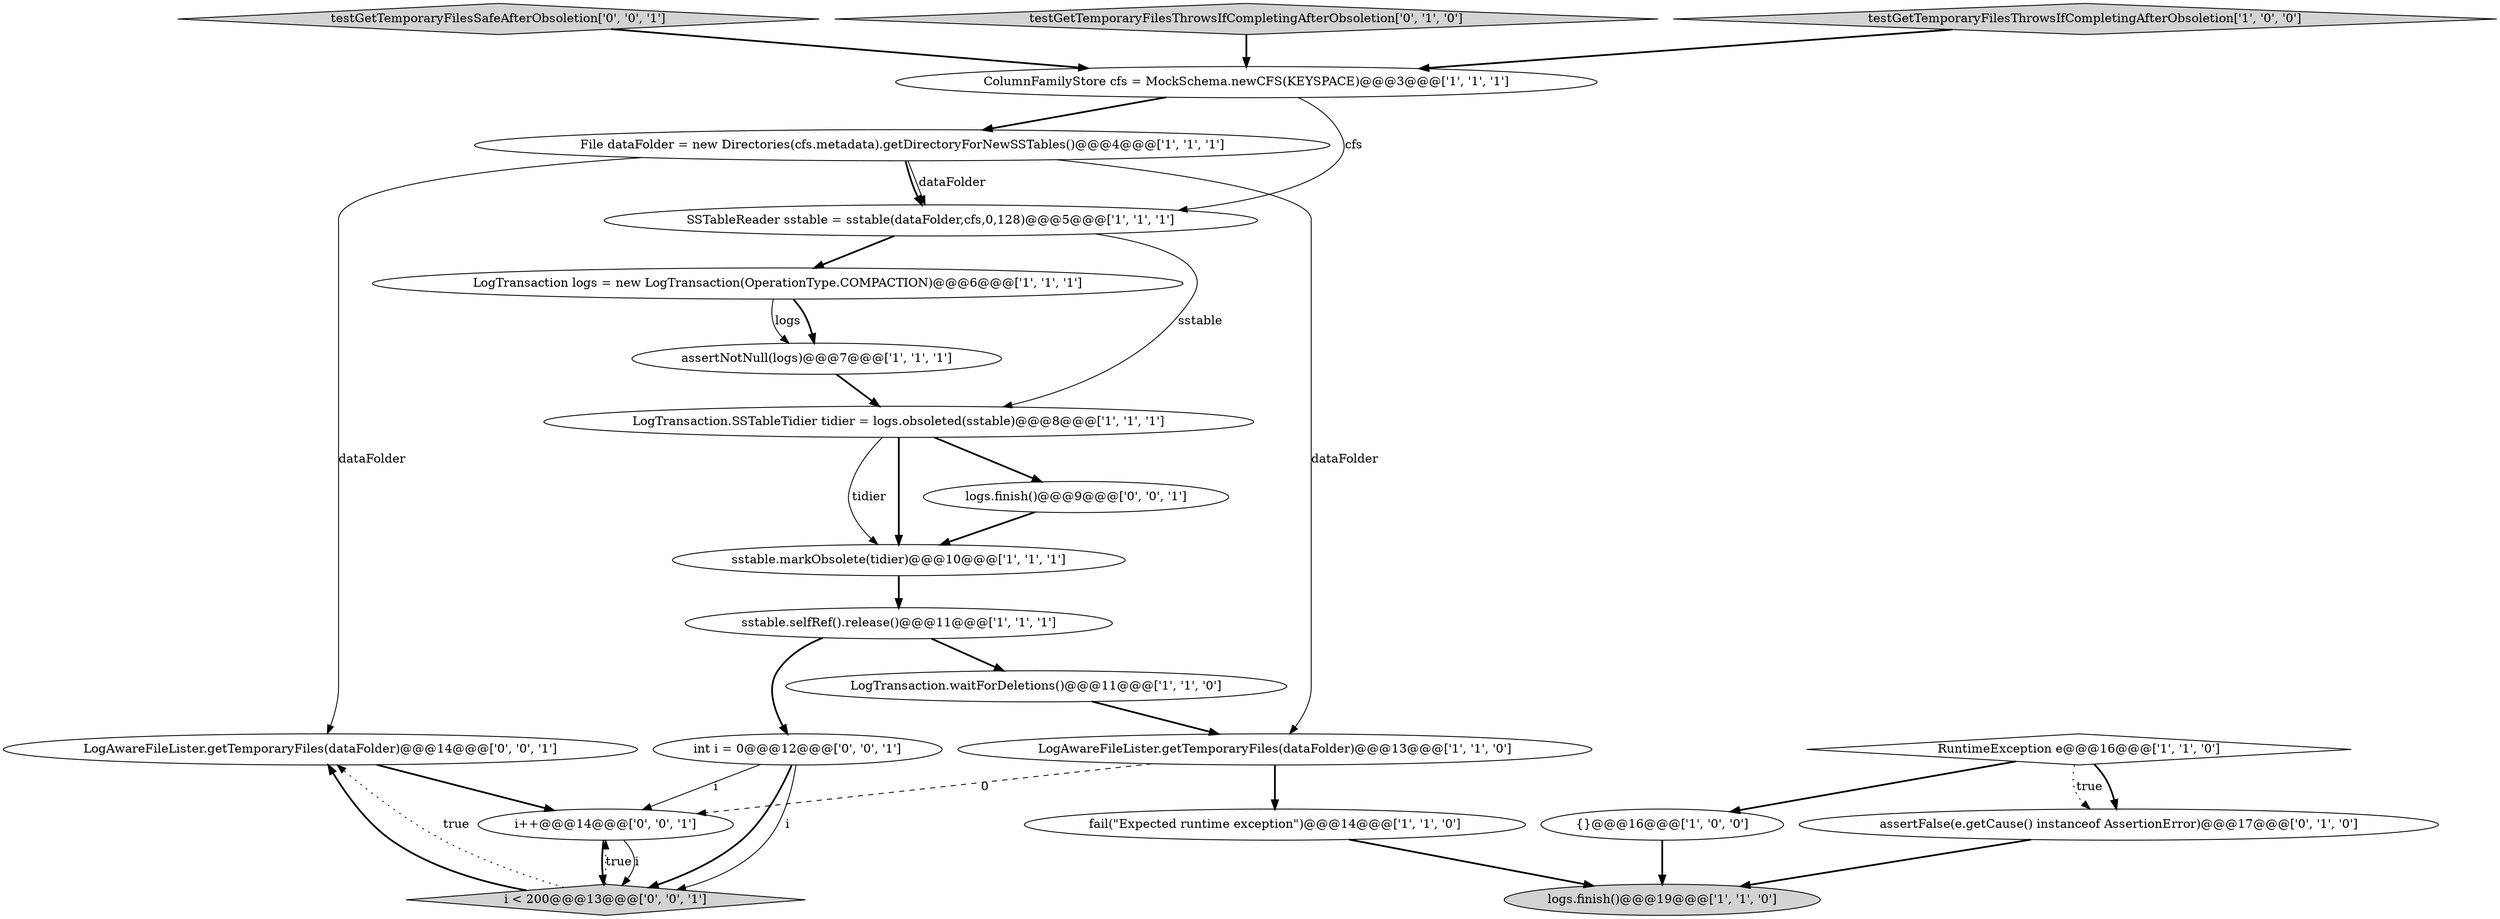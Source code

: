 digraph {
18 [style = filled, label = "testGetTemporaryFilesSafeAfterObsoletion['0', '0', '1']", fillcolor = lightgray, shape = diamond image = "AAA0AAABBB3BBB"];
2 [style = filled, label = "LogTransaction logs = new LogTransaction(OperationType.COMPACTION)@@@6@@@['1', '1', '1']", fillcolor = white, shape = ellipse image = "AAA0AAABBB1BBB"];
5 [style = filled, label = "assertNotNull(logs)@@@7@@@['1', '1', '1']", fillcolor = white, shape = ellipse image = "AAA0AAABBB1BBB"];
19 [style = filled, label = "int i = 0@@@12@@@['0', '0', '1']", fillcolor = white, shape = ellipse image = "AAA0AAABBB3BBB"];
6 [style = filled, label = "fail(\"Expected runtime exception\")@@@14@@@['1', '1', '0']", fillcolor = white, shape = ellipse image = "AAA0AAABBB1BBB"];
13 [style = filled, label = "sstable.selfRef().release()@@@11@@@['1', '1', '1']", fillcolor = white, shape = ellipse image = "AAA0AAABBB1BBB"];
8 [style = filled, label = "File dataFolder = new Directories(cfs.metadata).getDirectoryForNewSSTables()@@@4@@@['1', '1', '1']", fillcolor = white, shape = ellipse image = "AAA0AAABBB1BBB"];
20 [style = filled, label = "i < 200@@@13@@@['0', '0', '1']", fillcolor = lightgray, shape = diamond image = "AAA0AAABBB3BBB"];
22 [style = filled, label = "logs.finish()@@@9@@@['0', '0', '1']", fillcolor = white, shape = ellipse image = "AAA0AAABBB3BBB"];
9 [style = filled, label = "RuntimeException e@@@16@@@['1', '1', '0']", fillcolor = white, shape = diamond image = "AAA0AAABBB1BBB"];
17 [style = filled, label = "LogAwareFileLister.getTemporaryFiles(dataFolder)@@@14@@@['0', '0', '1']", fillcolor = white, shape = ellipse image = "AAA0AAABBB3BBB"];
3 [style = filled, label = "sstable.markObsolete(tidier)@@@10@@@['1', '1', '1']", fillcolor = white, shape = ellipse image = "AAA0AAABBB1BBB"];
4 [style = filled, label = "LogAwareFileLister.getTemporaryFiles(dataFolder)@@@13@@@['1', '1', '0']", fillcolor = white, shape = ellipse image = "AAA0AAABBB1BBB"];
15 [style = filled, label = "testGetTemporaryFilesThrowsIfCompletingAfterObsoletion['0', '1', '0']", fillcolor = lightgray, shape = diamond image = "AAA0AAABBB2BBB"];
0 [style = filled, label = "LogTransaction.SSTableTidier tidier = logs.obsoleted(sstable)@@@8@@@['1', '1', '1']", fillcolor = white, shape = ellipse image = "AAA0AAABBB1BBB"];
21 [style = filled, label = "i++@@@14@@@['0', '0', '1']", fillcolor = white, shape = ellipse image = "AAA0AAABBB3BBB"];
1 [style = filled, label = "{}@@@16@@@['1', '0', '0']", fillcolor = white, shape = ellipse image = "AAA0AAABBB1BBB"];
11 [style = filled, label = "logs.finish()@@@19@@@['1', '1', '0']", fillcolor = lightgray, shape = ellipse image = "AAA0AAABBB1BBB"];
16 [style = filled, label = "assertFalse(e.getCause() instanceof AssertionError)@@@17@@@['0', '1', '0']", fillcolor = white, shape = ellipse image = "AAA1AAABBB2BBB"];
7 [style = filled, label = "testGetTemporaryFilesThrowsIfCompletingAfterObsoletion['1', '0', '0']", fillcolor = lightgray, shape = diamond image = "AAA0AAABBB1BBB"];
10 [style = filled, label = "SSTableReader sstable = sstable(dataFolder,cfs,0,128)@@@5@@@['1', '1', '1']", fillcolor = white, shape = ellipse image = "AAA0AAABBB1BBB"];
12 [style = filled, label = "LogTransaction.waitForDeletions()@@@11@@@['1', '1', '0']", fillcolor = white, shape = ellipse image = "AAA0AAABBB1BBB"];
14 [style = filled, label = "ColumnFamilyStore cfs = MockSchema.newCFS(KEYSPACE)@@@3@@@['1', '1', '1']", fillcolor = white, shape = ellipse image = "AAA0AAABBB1BBB"];
0->3 [style = solid, label="tidier"];
4->6 [style = bold, label=""];
14->10 [style = solid, label="cfs"];
10->2 [style = bold, label=""];
13->19 [style = bold, label=""];
17->21 [style = bold, label=""];
20->21 [style = dotted, label="true"];
4->21 [style = dashed, label="0"];
0->22 [style = bold, label=""];
2->5 [style = bold, label=""];
19->20 [style = bold, label=""];
6->11 [style = bold, label=""];
12->4 [style = bold, label=""];
22->3 [style = bold, label=""];
9->16 [style = bold, label=""];
10->0 [style = solid, label="sstable"];
20->17 [style = dotted, label="true"];
0->3 [style = bold, label=""];
8->4 [style = solid, label="dataFolder"];
3->13 [style = bold, label=""];
8->17 [style = solid, label="dataFolder"];
1->11 [style = bold, label=""];
7->14 [style = bold, label=""];
13->12 [style = bold, label=""];
5->0 [style = bold, label=""];
21->20 [style = bold, label=""];
15->14 [style = bold, label=""];
2->5 [style = solid, label="logs"];
19->20 [style = solid, label="i"];
14->8 [style = bold, label=""];
8->10 [style = solid, label="dataFolder"];
9->16 [style = dotted, label="true"];
20->17 [style = bold, label=""];
18->14 [style = bold, label=""];
16->11 [style = bold, label=""];
9->1 [style = bold, label=""];
19->21 [style = solid, label="i"];
21->20 [style = solid, label="i"];
8->10 [style = bold, label=""];
}
